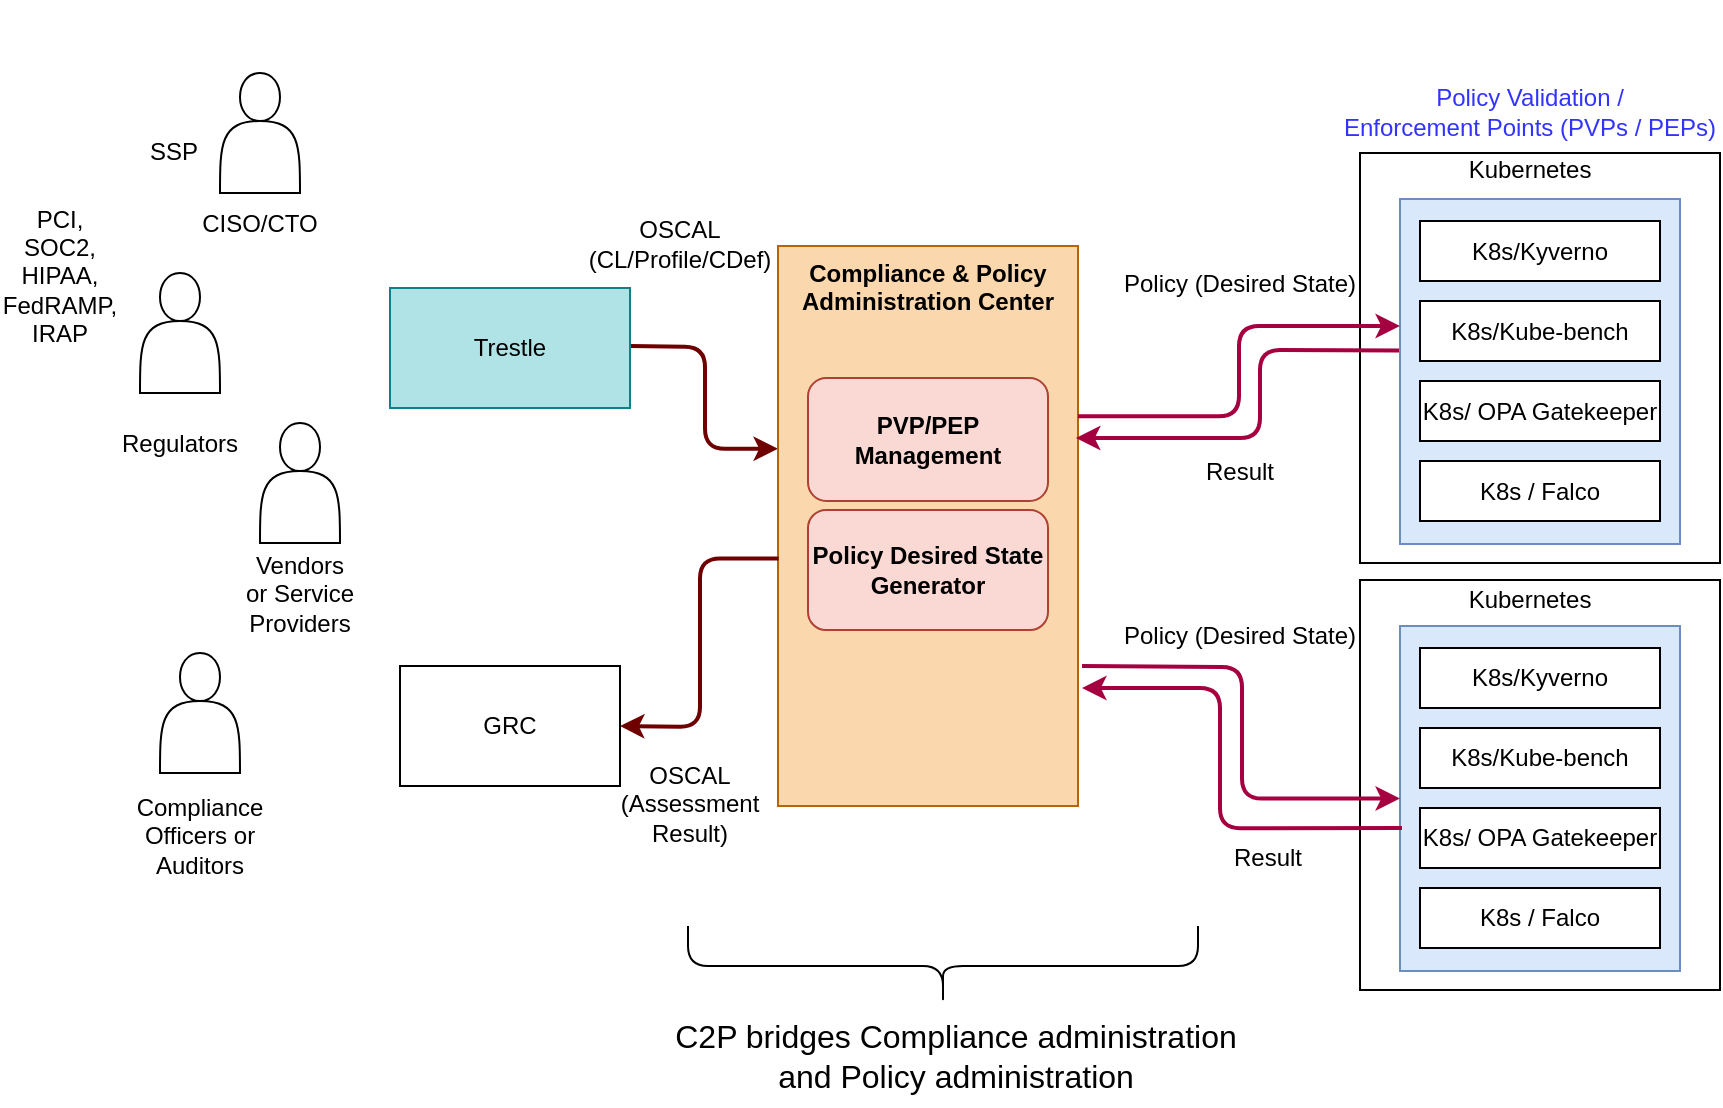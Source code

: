 <mxfile>
    <diagram id="7VQMfgThc92STI9vpq6_" name="Page-1">
        <mxGraphModel dx="1512" dy="850" grid="1" gridSize="10" guides="1" tooltips="1" connect="1" arrows="1" fold="1" page="1" pageScale="1" pageWidth="1169" pageHeight="827" math="0" shadow="0">
            <root>
                <mxCell id="0"/>
                <mxCell id="1" parent="0"/>
                <mxCell id="9" value="" style="rounded=0;whiteSpace=wrap;html=1;" parent="1" vertex="1">
                    <mxGeometry x="680" y="347" width="180" height="205" as="geometry"/>
                </mxCell>
                <mxCell id="30" value="" style="rounded=0;whiteSpace=wrap;html=1;fillColor=#dae8fc;strokeColor=#6c8ebf;" parent="1" vertex="1">
                    <mxGeometry x="700" y="370" width="140" height="172.5" as="geometry"/>
                </mxCell>
                <mxCell id="11" value="K8s/Kyverno" style="rounded=0;whiteSpace=wrap;html=1;" parent="1" vertex="1">
                    <mxGeometry x="710" y="381" width="120" height="30" as="geometry"/>
                </mxCell>
                <mxCell id="12" value="K8s/Kube-bench" style="rounded=0;whiteSpace=wrap;html=1;" parent="1" vertex="1">
                    <mxGeometry x="710" y="421" width="120" height="30" as="geometry"/>
                </mxCell>
                <mxCell id="13" value="K8s/ OPA Gatekeeper" style="rounded=0;whiteSpace=wrap;html=1;" parent="1" vertex="1">
                    <mxGeometry x="710" y="461" width="120" height="30" as="geometry"/>
                </mxCell>
                <mxCell id="14" value="K8s / Falco" style="rounded=0;whiteSpace=wrap;html=1;" parent="1" vertex="1">
                    <mxGeometry x="710" y="501" width="120" height="30" as="geometry"/>
                </mxCell>
                <mxCell id="26" style="edgeStyle=orthogonalEdgeStyle;html=1;exitX=1;exitY=0.5;exitDx=0;exitDy=0;entryX=0;entryY=0.362;entryDx=0;entryDy=0;entryPerimeter=0;startArrow=none;startFill=0;fillColor=#a20025;strokeColor=#6F0000;strokeWidth=2;" parent="1" target="24" edge="1">
                    <mxGeometry relative="1" as="geometry">
                        <mxPoint x="315" y="230" as="sourcePoint"/>
                    </mxGeometry>
                </mxCell>
                <mxCell id="41" style="edgeStyle=orthogonalEdgeStyle;html=1;entryX=0;entryY=0.5;entryDx=0;entryDy=0;startArrow=none;startFill=0;fillColor=#d80073;strokeColor=#A50040;strokeWidth=2;" parent="1" target="30" edge="1">
                    <mxGeometry relative="1" as="geometry">
                        <mxPoint x="541" y="390" as="sourcePoint"/>
                    </mxGeometry>
                </mxCell>
                <mxCell id="24" value="Compliance &amp;amp; Policy Administration Center" style="rounded=0;whiteSpace=wrap;html=1;fillColor=#fad7ac;strokeColor=#b46504;fontStyle=1;labelPosition=center;verticalLabelPosition=middle;align=center;verticalAlign=top;" parent="1" vertex="1">
                    <mxGeometry x="389" y="180" width="150" height="280" as="geometry"/>
                </mxCell>
                <mxCell id="35" value="" style="shape=actor;whiteSpace=wrap;html=1;" parent="1" vertex="1">
                    <mxGeometry x="70" y="193.5" width="40" height="60" as="geometry"/>
                </mxCell>
                <mxCell id="36" value="" style="shape=actor;whiteSpace=wrap;html=1;" parent="1" vertex="1">
                    <mxGeometry x="80" y="383.5" width="40" height="60" as="geometry"/>
                </mxCell>
                <mxCell id="37" value="Compliance Officers or Auditors" style="text;html=1;strokeColor=none;fillColor=none;align=center;verticalAlign=middle;whiteSpace=wrap;rounded=0;" parent="1" vertex="1">
                    <mxGeometry x="70" y="460" width="60" height="30" as="geometry"/>
                </mxCell>
                <mxCell id="38" value="Regulators" style="text;html=1;strokeColor=none;fillColor=none;align=center;verticalAlign=middle;whiteSpace=wrap;rounded=0;" parent="1" vertex="1">
                    <mxGeometry x="60" y="263.5" width="60" height="30" as="geometry"/>
                </mxCell>
                <mxCell id="39" value="" style="shape=actor;whiteSpace=wrap;html=1;" parent="1" vertex="1">
                    <mxGeometry x="130" y="268.5" width="40" height="60" as="geometry"/>
                </mxCell>
                <mxCell id="40" value="Vendors or Service Providers" style="text;html=1;strokeColor=none;fillColor=none;align=center;verticalAlign=middle;whiteSpace=wrap;rounded=0;" parent="1" vertex="1">
                    <mxGeometry x="120" y="338.5" width="60" height="30" as="geometry"/>
                </mxCell>
                <mxCell id="42" style="edgeStyle=orthogonalEdgeStyle;html=1;startArrow=none;startFill=0;fillColor=#d80073;strokeColor=#A50040;strokeWidth=2;exitX=0.007;exitY=0.638;exitDx=0;exitDy=0;exitPerimeter=0;" parent="1" edge="1">
                    <mxGeometry relative="1" as="geometry">
                        <mxPoint x="541" y="401" as="targetPoint"/>
                        <Array as="points">
                            <mxPoint x="610" y="471"/>
                            <mxPoint x="610" y="401"/>
                        </Array>
                        <mxPoint x="700.98" y="471.055" as="sourcePoint"/>
                    </mxGeometry>
                </mxCell>
                <mxCell id="45" value="&lt;p&gt;&lt;span style=&quot;font-variant-numeric: normal; font-variant-east-asian: normal; letter-spacing: 0pt; vertical-align: baseline;&quot;&gt;Policy Validation /&lt;br&gt;&lt;/span&gt;&lt;span style=&quot;font-variant-numeric: normal; font-variant-east-asian: normal; letter-spacing: 0pt; vertical-align: baseline;&quot;&gt;Enforcement Points (PVPs / PEPs)&lt;/span&gt;&lt;/p&gt;" style="text;html=1;strokeColor=none;fillColor=none;align=center;verticalAlign=middle;whiteSpace=wrap;rounded=0;fontColor=#3333FF;" parent="1" vertex="1">
                    <mxGeometry x="670" y="57.5" width="190" height="110" as="geometry"/>
                </mxCell>
                <mxCell id="48" value="Policy (Desired State)" style="text;html=1;strokeColor=none;fillColor=none;align=center;verticalAlign=middle;whiteSpace=wrap;rounded=0;" parent="1" vertex="1">
                    <mxGeometry x="560" y="183.5" width="120" height="30" as="geometry"/>
                </mxCell>
                <mxCell id="52" value="Result" style="text;html=1;strokeColor=none;fillColor=none;align=center;verticalAlign=middle;whiteSpace=wrap;rounded=0;" parent="1" vertex="1">
                    <mxGeometry x="584" y="471" width="100" height="30" as="geometry"/>
                </mxCell>
                <mxCell id="56" value="" style="shape=actor;whiteSpace=wrap;html=1;" parent="1" vertex="1">
                    <mxGeometry x="110" y="93.5" width="40" height="60" as="geometry"/>
                </mxCell>
                <mxCell id="57" value="CISO/CTO" style="text;html=1;strokeColor=none;fillColor=none;align=center;verticalAlign=middle;whiteSpace=wrap;rounded=0;" parent="1" vertex="1">
                    <mxGeometry x="100" y="153.5" width="60" height="30" as="geometry"/>
                </mxCell>
                <mxCell id="58" value="PVP/PEP Management" style="rounded=1;whiteSpace=wrap;html=1;fontFamily=Helvetica;fontSize=12;fillColor=#fad9d5;strokeColor=#ae4132;fontStyle=1" parent="1" vertex="1">
                    <mxGeometry x="404" y="246" width="120" height="61.5" as="geometry"/>
                </mxCell>
                <mxCell id="59" value="PCI, SOC2, HIPAA, FedRAMP, IRAP" style="text;html=1;strokeColor=none;fillColor=none;align=center;verticalAlign=middle;whiteSpace=wrap;rounded=0;fontFamily=Helvetica;fontSize=12;fontColor=#000000;" parent="1" vertex="1">
                    <mxGeometry y="180" width="60" height="30" as="geometry"/>
                </mxCell>
                <mxCell id="61" value="SSP" style="text;html=1;strokeColor=none;fillColor=none;align=center;verticalAlign=middle;whiteSpace=wrap;rounded=0;fontFamily=Helvetica;fontSize=12;fontColor=#000000;" parent="1" vertex="1">
                    <mxGeometry x="57" y="117.5" width="60" height="30" as="geometry"/>
                </mxCell>
                <mxCell id="27" style="edgeStyle=orthogonalEdgeStyle;html=1;exitX=1;exitY=0.5;exitDx=0;exitDy=0;startArrow=classic;startFill=1;fillColor=#a20025;strokeColor=#6F0000;strokeWidth=2;entryX=0.002;entryY=0.558;entryDx=0;entryDy=0;entryPerimeter=0;endArrow=none;endFill=0;" parent="1" target="24" edge="1">
                    <mxGeometry relative="1" as="geometry">
                        <mxPoint x="310" y="420" as="sourcePoint"/>
                        <Array as="points"/>
                    </mxGeometry>
                </mxCell>
                <mxCell id="71" value="GRC" style="rounded=0;whiteSpace=wrap;html=1;" parent="1" vertex="1">
                    <mxGeometry x="200" y="390" width="110" height="60" as="geometry"/>
                </mxCell>
                <mxCell id="73" value="Trestle" style="rounded=0;whiteSpace=wrap;html=1;fillColor=#b0e3e6;strokeColor=#0e8088;" parent="1" vertex="1">
                    <mxGeometry x="195" y="201" width="120" height="60" as="geometry"/>
                </mxCell>
                <mxCell id="74" value="OSCAL (CL/Profile/CDef)" style="text;html=1;strokeColor=none;fillColor=none;align=center;verticalAlign=middle;whiteSpace=wrap;rounded=0;fontFamily=Helvetica;fontSize=12;fontColor=#000000;" parent="1" vertex="1">
                    <mxGeometry x="310" y="163.5" width="60" height="30" as="geometry"/>
                </mxCell>
                <mxCell id="76" value="OSCAL (Assessment Result)" style="text;html=1;strokeColor=none;fillColor=none;align=center;verticalAlign=middle;whiteSpace=wrap;rounded=0;fontFamily=Helvetica;fontSize=12;fontColor=#000000;" parent="1" vertex="1">
                    <mxGeometry x="315" y="443.5" width="60" height="30" as="geometry"/>
                </mxCell>
                <mxCell id="80" value="Kubernetes" style="text;html=1;strokeColor=none;fillColor=none;align=center;verticalAlign=middle;whiteSpace=wrap;rounded=0;" parent="1" vertex="1">
                    <mxGeometry x="735" y="342" width="60" height="30" as="geometry"/>
                </mxCell>
                <mxCell id="89" value="Policy Desired State Generator" style="rounded=1;whiteSpace=wrap;html=1;fontFamily=Helvetica;fontSize=12;fillColor=#fad9d5;strokeColor=#ae4132;fontStyle=1" parent="1" vertex="1">
                    <mxGeometry x="404" y="312" width="120" height="60" as="geometry"/>
                </mxCell>
                <mxCell id="90" value="Policy (Desired State)" style="text;html=1;strokeColor=none;fillColor=none;align=center;verticalAlign=middle;whiteSpace=wrap;rounded=0;" parent="1" vertex="1">
                    <mxGeometry x="560" y="360" width="120" height="30" as="geometry"/>
                </mxCell>
                <mxCell id="91" value="" style="rounded=0;whiteSpace=wrap;html=1;" parent="1" vertex="1">
                    <mxGeometry x="680" y="133.5" width="180" height="205" as="geometry"/>
                </mxCell>
                <mxCell id="101" style="edgeStyle=none;html=1;exitX=-0.002;exitY=0.439;exitDx=0;exitDy=0;startArrow=none;startFill=0;endArrow=classic;endFill=1;strokeColor=#A50040;strokeWidth=2;exitPerimeter=0;entryX=0.993;entryY=0.343;entryDx=0;entryDy=0;entryPerimeter=0;" parent="1" source="92" target="24" edge="1">
                    <mxGeometry relative="1" as="geometry">
                        <mxPoint x="540" y="280" as="targetPoint"/>
                        <Array as="points">
                            <mxPoint x="630" y="232"/>
                            <mxPoint x="630" y="276"/>
                        </Array>
                    </mxGeometry>
                </mxCell>
                <mxCell id="92" value="" style="rounded=0;whiteSpace=wrap;html=1;fillColor=#dae8fc;strokeColor=#6c8ebf;" parent="1" vertex="1">
                    <mxGeometry x="700" y="156.5" width="140" height="172.5" as="geometry"/>
                </mxCell>
                <mxCell id="93" value="K8s/Kyverno" style="rounded=0;whiteSpace=wrap;html=1;" parent="1" vertex="1">
                    <mxGeometry x="710" y="167.5" width="120" height="30" as="geometry"/>
                </mxCell>
                <mxCell id="94" value="K8s/Kube-bench" style="rounded=0;whiteSpace=wrap;html=1;" parent="1" vertex="1">
                    <mxGeometry x="710" y="207.5" width="120" height="30" as="geometry"/>
                </mxCell>
                <mxCell id="95" value="K8s/ OPA Gatekeeper" style="rounded=0;whiteSpace=wrap;html=1;" parent="1" vertex="1">
                    <mxGeometry x="710" y="247.5" width="120" height="30" as="geometry"/>
                </mxCell>
                <mxCell id="96" value="K8s / Falco" style="rounded=0;whiteSpace=wrap;html=1;" parent="1" vertex="1">
                    <mxGeometry x="710" y="287.5" width="120" height="30" as="geometry"/>
                </mxCell>
                <mxCell id="97" value="Kubernetes" style="text;html=1;strokeColor=none;fillColor=none;align=center;verticalAlign=middle;whiteSpace=wrap;rounded=0;" parent="1" vertex="1">
                    <mxGeometry x="735" y="126.5" width="60" height="30" as="geometry"/>
                </mxCell>
                <mxCell id="98" style="edgeStyle=orthogonalEdgeStyle;html=1;entryX=0;entryY=0.368;entryDx=0;entryDy=0;startArrow=none;startFill=0;fillColor=#d80073;strokeColor=#A50040;strokeWidth=2;exitX=1;exitY=0.304;exitDx=0;exitDy=0;exitPerimeter=0;entryPerimeter=0;" parent="1" source="24" target="92" edge="1">
                    <mxGeometry relative="1" as="geometry">
                        <mxPoint x="551" y="400" as="sourcePoint"/>
                        <mxPoint x="710" y="466.25" as="targetPoint"/>
                    </mxGeometry>
                </mxCell>
                <mxCell id="104" value="Result" style="text;html=1;strokeColor=none;fillColor=none;align=center;verticalAlign=middle;whiteSpace=wrap;rounded=0;" parent="1" vertex="1">
                    <mxGeometry x="570" y="277.5" width="100" height="30" as="geometry"/>
                </mxCell>
                <mxCell id="105" value="C2P bridges Compliance administration and Policy administration" style="text;html=1;strokeColor=none;fillColor=none;align=center;verticalAlign=middle;whiteSpace=wrap;rounded=0;fontSize=16;" parent="1" vertex="1">
                    <mxGeometry x="330" y="560" width="296" height="50" as="geometry"/>
                </mxCell>
                <mxCell id="107" value="" style="shape=curlyBracket;whiteSpace=wrap;html=1;rounded=1;labelPosition=left;verticalLabelPosition=middle;align=right;verticalAlign=middle;direction=north;" parent="1" vertex="1">
                    <mxGeometry x="344" y="520" width="255" height="40" as="geometry"/>
                </mxCell>
            </root>
        </mxGraphModel>
    </diagram>
</mxfile>